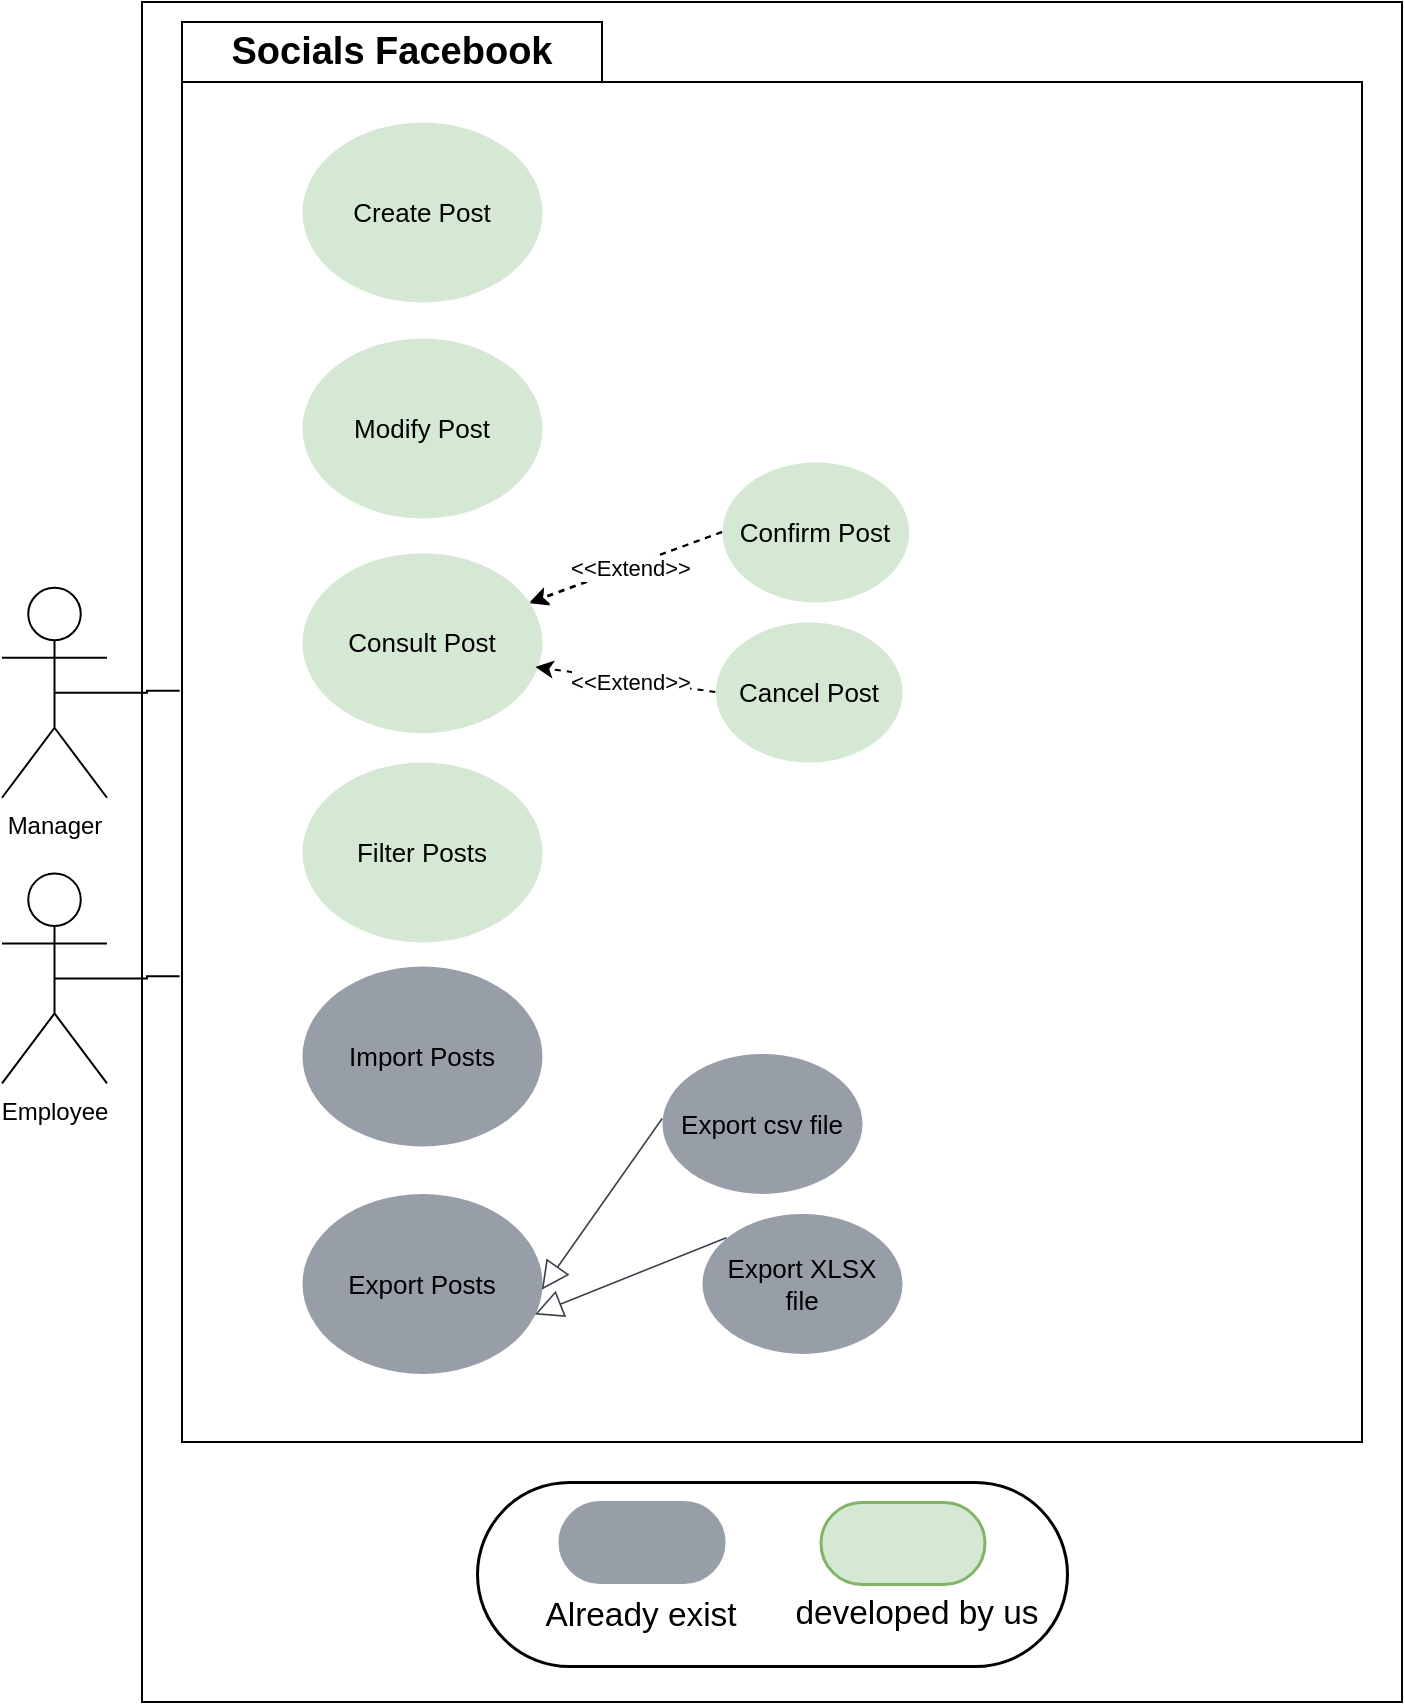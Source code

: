 <mxfile version="27.1.1">
  <diagram name="Page-1" id="mEo5U-aIOpApGTM14jqk">
    <mxGraphModel dx="3432" dy="1318" grid="1" gridSize="10" guides="1" tooltips="1" connect="1" arrows="1" fold="1" page="1" pageScale="1" pageWidth="827" pageHeight="1169" math="0" shadow="0">
      <root>
        <mxCell id="0" />
        <mxCell id="1" parent="0" />
        <mxCell id="zHjCzondexdLDDkKaduJ-95" value="" style="rounded=0;whiteSpace=wrap;html=1;" parent="1" vertex="1">
          <mxGeometry x="-400" y="160" width="630" height="850" as="geometry" />
        </mxCell>
        <mxCell id="zHjCzondexdLDDkKaduJ-96" value="Socials Facebook" style="shape=folder;fontStyle=1;tabWidth=210;tabHeight=30;tabPosition=left;html=1;boundedLbl=1;labelInHeader=1;container=0;collapsible=0;whiteSpace=wrap;fontSize=19;" parent="1" vertex="1">
          <mxGeometry x="-380" y="170" width="590" height="710" as="geometry" />
        </mxCell>
        <mxCell id="zHjCzondexdLDDkKaduJ-97" value="Manager" style="shape=umlActor;verticalLabelPosition=bottom;verticalAlign=top;html=1;outlineConnect=0;" parent="1" vertex="1">
          <mxGeometry x="-470" y="452.88" width="52.5" height="105" as="geometry" />
        </mxCell>
        <mxCell id="zHjCzondexdLDDkKaduJ-98" value="Export csv file" style="html=1;overflow=block;blockSpacing=1;whiteSpace=wrap;ellipse;fontSize=13;spacing=3.8;strokeOpacity=0;fillOpacity=100;rounded=1;absoluteArcSize=1;arcSize=9;fillColor=#979ea8;strokeWidth=1.5;lucidId=2WIeNPYyiRF.;" parent="1" vertex="1">
          <mxGeometry x="-140.0" y="685.712" width="100" height="70" as="geometry" />
        </mxCell>
        <mxCell id="zHjCzondexdLDDkKaduJ-99" value="Export XLSX file" style="html=1;overflow=block;blockSpacing=1;whiteSpace=wrap;ellipse;fontSize=13;spacing=3.8;strokeOpacity=0;fillOpacity=100;rounded=1;absoluteArcSize=1;arcSize=9;fillColor=#979ea8;strokeWidth=1.5;lucidId=oXIemN2lJ.WZ;" parent="1" vertex="1">
          <mxGeometry x="-120" y="765.712" width="100" height="70" as="geometry" />
        </mxCell>
        <mxCell id="zHjCzondexdLDDkKaduJ-107" value="Import Posts" style="html=1;overflow=block;blockSpacing=1;whiteSpace=wrap;ellipse;fontSize=13;spacing=3.8;strokeOpacity=0;fillOpacity=100;rounded=1;absoluteArcSize=1;arcSize=9;fillColor=#979ea8;strokeWidth=1.5;lucidId=~yIeRCyaMfPm;" parent="1" vertex="1">
          <mxGeometry x="-320" y="641.996" width="120" height="90" as="geometry" />
        </mxCell>
        <mxCell id="zHjCzondexdLDDkKaduJ-108" value="Modify Post" style="html=1;overflow=block;blockSpacing=1;whiteSpace=wrap;ellipse;fontSize=13;spacing=3.8;strokeOpacity=0;fillOpacity=100;rounded=1;absoluteArcSize=1;arcSize=9;fillColor=#d5e8d4;strokeWidth=1.5;lucidId=1yIeQ48BPR4-;strokeColor=#82b366;" parent="1" vertex="1">
          <mxGeometry x="-320" y="328.002" width="120" height="90" as="geometry" />
        </mxCell>
        <mxCell id="zHjCzondexdLDDkKaduJ-109" value="Create Post" style="html=1;overflow=block;blockSpacing=1;whiteSpace=wrap;ellipse;fontSize=13;spacing=3.8;strokeOpacity=0;fillOpacity=100;rounded=1;absoluteArcSize=1;arcSize=9;fillColor=#d5e8d4;strokeWidth=1.5;lucidId=~xIeha3OeAVz;strokeColor=#82b366;" parent="1" vertex="1">
          <mxGeometry x="-320" y="219.999" width="120" height="90" as="geometry" />
        </mxCell>
        <mxCell id="zHjCzondexdLDDkKaduJ-110" value="Export Posts" style="html=1;overflow=block;blockSpacing=1;whiteSpace=wrap;ellipse;fontSize=13;spacing=3.8;strokeOpacity=0;fillOpacity=100;rounded=1;absoluteArcSize=1;arcSize=9;fillColor=#979ea8;strokeWidth=1.5;lucidId=1VIeGqV82j3G;" parent="1" vertex="1">
          <mxGeometry x="-320" y="755.713" width="120" height="90" as="geometry" />
        </mxCell>
        <mxCell id="zHjCzondexdLDDkKaduJ-111" value="" style="html=1;jettySize=18;whiteSpace=wrap;fontSize=13;strokeColor=#3a414a;strokeOpacity=100;strokeWidth=0.8;rounded=0;startArrow=none;endArrow=block;endFill=0;endSize=12;exitX=0.122;exitY=0.173;exitPerimeter=0;entryX=0.97;entryY=0.672;entryPerimeter=0;lucidId=KYIeURdQv7Vc;" parent="1" source="zHjCzondexdLDDkKaduJ-99" target="zHjCzondexdLDDkKaduJ-110" edge="1">
          <mxGeometry width="100" height="100" relative="1" as="geometry">
            <Array as="points" />
          </mxGeometry>
        </mxCell>
        <mxCell id="zHjCzondexdLDDkKaduJ-112" value="" style="html=1;jettySize=18;whiteSpace=wrap;fontSize=13;strokeColor=#3a414a;strokeOpacity=100;strokeWidth=0.8;rounded=0;startArrow=none;endArrow=block;endFill=0;endSize=12;exitX=0.001;exitY=0.465;exitPerimeter=0;entryX=0.999;entryY=0.535;entryPerimeter=0;lucidId=GYIe1NvaI2Ca;" parent="1" source="zHjCzondexdLDDkKaduJ-98" target="zHjCzondexdLDDkKaduJ-110" edge="1">
          <mxGeometry width="100" height="100" relative="1" as="geometry">
            <Array as="points" />
          </mxGeometry>
        </mxCell>
        <mxCell id="zHjCzondexdLDDkKaduJ-113" value="Consult Post" style="html=1;overflow=block;blockSpacing=1;whiteSpace=wrap;ellipse;fontSize=13;spacing=3.8;strokeOpacity=0;fillOpacity=100;rounded=1;absoluteArcSize=1;arcSize=9;fillColor=#d5e8d4;strokeWidth=1.5;lucidId=1yIeQ48BPR4-;strokeColor=#82b366;" parent="1" vertex="1">
          <mxGeometry x="-320" y="435.353" width="120" height="90" as="geometry" />
        </mxCell>
        <mxCell id="zHjCzondexdLDDkKaduJ-114" style="edgeStyle=orthogonalEdgeStyle;rounded=0;orthogonalLoop=1;jettySize=auto;html=1;exitX=0.5;exitY=0.5;exitDx=0;exitDy=0;exitPerimeter=0;entryX=-0.002;entryY=0.471;entryDx=0;entryDy=0;entryPerimeter=0;endArrow=none;startFill=0;" parent="1" source="zHjCzondexdLDDkKaduJ-97" target="zHjCzondexdLDDkKaduJ-96" edge="1">
          <mxGeometry relative="1" as="geometry" />
        </mxCell>
        <mxCell id="zHjCzondexdLDDkKaduJ-115" value="Employee" style="shape=umlActor;verticalLabelPosition=bottom;verticalAlign=top;html=1;outlineConnect=0;" parent="1" vertex="1">
          <mxGeometry x="-470" y="595.71" width="52.5" height="105" as="geometry" />
        </mxCell>
        <mxCell id="zHjCzondexdLDDkKaduJ-116" style="edgeStyle=orthogonalEdgeStyle;rounded=0;orthogonalLoop=1;jettySize=auto;html=1;exitX=0.5;exitY=0.5;exitDx=0;exitDy=0;exitPerimeter=0;entryX=-0.002;entryY=0.672;entryDx=0;entryDy=0;entryPerimeter=0;endArrow=none;startFill=0;" parent="1" source="zHjCzondexdLDDkKaduJ-115" target="zHjCzondexdLDDkKaduJ-96" edge="1">
          <mxGeometry relative="1" as="geometry" />
        </mxCell>
        <mxCell id="zHjCzondexdLDDkKaduJ-117" value="Filter Posts" style="html=1;overflow=block;blockSpacing=1;whiteSpace=wrap;ellipse;fontSize=13;spacing=3.8;strokeOpacity=0;fillOpacity=100;rounded=1;absoluteArcSize=1;arcSize=9;fillColor=#d5e8d4;strokeWidth=1.5;lucidId=1yIeQ48BPR4-;strokeColor=#82b366;" parent="1" vertex="1">
          <mxGeometry x="-320" y="540.003" width="120" height="90" as="geometry" />
        </mxCell>
        <mxCell id="zHjCzondexdLDDkKaduJ-118" style="rounded=0;orthogonalLoop=1;jettySize=auto;html=1;exitX=0;exitY=0.5;exitDx=0;exitDy=0;dashed=1;" parent="1" source="zHjCzondexdLDDkKaduJ-120" target="zHjCzondexdLDDkKaduJ-113" edge="1">
          <mxGeometry relative="1" as="geometry" />
        </mxCell>
        <mxCell id="zHjCzondexdLDDkKaduJ-119" value="&amp;lt;&amp;lt;Extend&amp;gt;&amp;gt;" style="edgeLabel;html=1;align=center;verticalAlign=middle;resizable=0;points=[];" parent="zHjCzondexdLDDkKaduJ-118" vertex="1" connectable="0">
          <mxGeometry x="-0.036" y="1" relative="1" as="geometry">
            <mxPoint as="offset" />
          </mxGeometry>
        </mxCell>
        <mxCell id="zHjCzondexdLDDkKaduJ-120" value="Confirm Post" style="html=1;overflow=block;blockSpacing=1;whiteSpace=wrap;ellipse;fontSize=13;spacing=3.8;strokeOpacity=0;fillOpacity=100;rounded=1;absoluteArcSize=1;arcSize=9;fillColor=#d5e8d4;strokeWidth=1.5;lucidId=1yIeQ48BPR4-;strokeColor=#82b366;" parent="1" vertex="1">
          <mxGeometry x="-110" y="390" width="93.34" height="70" as="geometry" />
        </mxCell>
        <mxCell id="zHjCzondexdLDDkKaduJ-121" value="Cancel Post" style="html=1;overflow=block;blockSpacing=1;whiteSpace=wrap;ellipse;fontSize=13;spacing=3.8;strokeOpacity=0;fillOpacity=100;rounded=1;absoluteArcSize=1;arcSize=9;fillColor=#d5e8d4;strokeWidth=1.5;lucidId=1yIeQ48BPR4-;strokeColor=#82b366;" parent="1" vertex="1">
          <mxGeometry x="-113.34" y="470" width="93.34" height="70" as="geometry" />
        </mxCell>
        <mxCell id="zHjCzondexdLDDkKaduJ-122" style="rounded=0;orthogonalLoop=1;jettySize=auto;html=1;exitX=0;exitY=0.5;exitDx=0;exitDy=0;dashed=1;" parent="1" edge="1">
          <mxGeometry relative="1" as="geometry">
            <mxPoint x="-110" y="425" as="sourcePoint" />
            <mxPoint x="-206" y="460" as="targetPoint" />
          </mxGeometry>
        </mxCell>
        <mxCell id="zHjCzondexdLDDkKaduJ-123" value="&amp;lt;&amp;lt;Extend&amp;gt;&amp;gt;" style="edgeLabel;html=1;align=center;verticalAlign=middle;resizable=0;points=[];" parent="zHjCzondexdLDDkKaduJ-122" vertex="1" connectable="0">
          <mxGeometry x="-0.036" y="1" relative="1" as="geometry">
            <mxPoint as="offset" />
          </mxGeometry>
        </mxCell>
        <mxCell id="zHjCzondexdLDDkKaduJ-124" style="rounded=0;orthogonalLoop=1;jettySize=auto;html=1;exitX=0;exitY=0.5;exitDx=0;exitDy=0;dashed=1;entryX=0.973;entryY=0.635;entryDx=0;entryDy=0;entryPerimeter=0;" parent="1" source="zHjCzondexdLDDkKaduJ-121" target="zHjCzondexdLDDkKaduJ-113" edge="1">
          <mxGeometry relative="1" as="geometry">
            <mxPoint x="-100" y="435" as="sourcePoint" />
            <mxPoint x="-196" y="470" as="targetPoint" />
          </mxGeometry>
        </mxCell>
        <mxCell id="zHjCzondexdLDDkKaduJ-125" value="&amp;lt;&amp;lt;Extend&amp;gt;&amp;gt;" style="edgeLabel;html=1;align=center;verticalAlign=middle;resizable=0;points=[];" parent="zHjCzondexdLDDkKaduJ-124" vertex="1" connectable="0">
          <mxGeometry x="-0.036" y="1" relative="1" as="geometry">
            <mxPoint as="offset" />
          </mxGeometry>
        </mxCell>
        <mxCell id="zHjCzondexdLDDkKaduJ-126" value="" style="group" parent="1" vertex="1" connectable="0">
          <mxGeometry x="-232.5" y="900" width="295" height="92" as="geometry" />
        </mxCell>
        <mxCell id="zHjCzondexdLDDkKaduJ-127" value="" style="html=1;overflow=block;blockSpacing=1;whiteSpace=wrap;fontSize=16.7;fontColor=default;spacing=3.8;strokeOpacity=100;fillOpacity=100;rounded=1;absoluteArcSize=1;arcSize=162;fillColor=#ffffff;strokeWidth=1.5;lucidId=qHtdmG4HjMHo;container=0;collapsible=0;" parent="zHjCzondexdLDDkKaduJ-126" vertex="1">
          <mxGeometry width="295" height="92" as="geometry" />
        </mxCell>
        <mxCell id="zHjCzondexdLDDkKaduJ-128" value="Terminator" style="html=1;overflow=block;blockSpacing=1;whiteSpace=wrap;fontSize=16.7;fontColor=#979ea8;spacing=3.8;strokeColor=#979ea8;strokeOpacity=100;fillOpacity=100;rounded=1;absoluteArcSize=1;arcSize=75;fillColor=#979ea8;strokeWidth=1.5;lucidId=IHtdpJWPwF3h;" parent="zHjCzondexdLDDkKaduJ-126" vertex="1">
          <mxGeometry x="41.25" y="10" width="82" height="40" as="geometry" />
        </mxCell>
        <mxCell id="zHjCzondexdLDDkKaduJ-129" value="" style="html=1;overflow=block;blockSpacing=1;whiteSpace=wrap;fontSize=16.7;spacing=3.8;strokeColor=#82b366;strokeOpacity=100;fillOpacity=100;rounded=1;absoluteArcSize=1;arcSize=82;fillColor=#d5e8d4;strokeWidth=1.5;lucidId=SHtdkWkZQMI-;" parent="zHjCzondexdLDDkKaduJ-126" vertex="1">
          <mxGeometry x="171.75" y="10" width="82" height="41" as="geometry" />
        </mxCell>
        <mxCell id="zHjCzondexdLDDkKaduJ-130" value="Already exist" style="html=1;overflow=block;blockSpacing=1;whiteSpace=wrap;fontSize=16.7;spacing=0;strokeOpacity=100;rounded=1;absoluteArcSize=1;arcSize=9;fillColor=none;strokeWidth=NaN;strokeColor=none;lucidId=mItdmbgDk1Mh;" parent="zHjCzondexdLDDkKaduJ-126" vertex="1">
          <mxGeometry x="20" y="51" width="123" height="31" as="geometry" />
        </mxCell>
        <mxCell id="zHjCzondexdLDDkKaduJ-131" value="developed by us" style="html=1;overflow=block;blockSpacing=1;whiteSpace=wrap;fontSize=16.7;spacing=0;strokeOpacity=100;rounded=1;absoluteArcSize=1;arcSize=9;fillColor=none;strokeWidth=NaN;strokeColor=none;lucidId=SItdEPhbv4RO;" parent="zHjCzondexdLDDkKaduJ-126" vertex="1">
          <mxGeometry x="158.5" y="50" width="123" height="31" as="geometry" />
        </mxCell>
      </root>
    </mxGraphModel>
  </diagram>
</mxfile>

